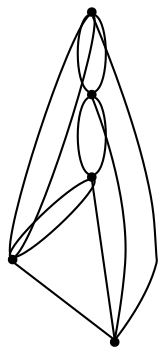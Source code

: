 graph {
  node [shape=point,comment="{\"directed\":false,\"doi\":\"10.1007/978-3-642-00219-9_11\",\"figure\":\"2 (1)\"}"]

  v0 [pos="1089.205787055437,638.6904185901989"]
  v1 [pos="1089.205787055437,972.144964044744"]
  v2 [pos="755.6243917065997,638.6904185901989"]
  v3 [pos="755.6243917065998,972.1449640447441"]
  v4 [pos="922.4150893810183,805.4176913174715"]

  v3 -- v1 [id="-2",pos="755.6243917065998,972.1449640447441 766.7451925233353,966.5887451171874 766.7451925233353,966.5887451171874 766.7451925233353,966.5887451171874 777.8617940503497,961.0284556995738 800.1033320582189,949.91601784446 822.3406707763671,933.2432905717328 844.5780731201171,916.5705632990056 866.8196111279864,894.3375466086646 883.4986808954283,877.6648193359374 900.1777506628702,860.9920920632101 911.2943521898845,849.8796542080964 922.4150893810183,849.8796542080964 933.5358901977538,849.8796542080964 944.6524917247683,860.9920920632101 955.773228915902,872.1086004083805 966.8940297326376,883.225108753551 978.010631259652,894.3375466086646 989.1313684507858,905.4540549538351 1000.2521692675213,916.5705632990056 1011.3687707945357,927.6830011541192 1028.0478405619776,938.7995094992897 1044.7269103294195,949.91601784446 1066.9684483372887,961.0284556995738 1078.085049864303,966.5887451171874 1089.205787055437,972.144964044744 1089.205787055437,972.144964044744 1089.205787055437,972.144964044744"]
  v3 -- v4 [id="-3",pos="755.6243917065998,972.1449640447441 922.4150893810183,805.4176913174715 922.4150893810183,805.4176913174715 922.4150893810183,805.4176913174715"]
  v0 -- v1 [id="-4",pos="1089.205787055437,638.6904185901989 1083.6474544791288,649.8069269353692 1083.6474544791288,649.8069269353692 1083.6474544791288,649.8069269353692 1078.085049864303,660.9193647904829 1066.9684483372887,683.1523814808237 1055.8476475205532,699.825108753551 1044.7269103294195,716.4978360262783 1033.610308802405,727.6102738813919 1022.4895079856694,738.7267822265624 1011.3687707945357,749.8432905717328 1000.2521692675213,760.9557284268465 989.1313684507858,772.0722367720169 978.010631259652,783.1887451171874 966.8940297326376,794.301182972301 966.8940297326376,805.4176913174715 966.8940297326376,816.5341996626419 978.010631259652,827.6466375177556 994.6897010270939,844.3193647904828 1011.3687707945357,860.9920920632101 1033.610308802405,883.225108753551 1050.2893785698468,905.4540549538351 1066.9684483372887,927.6830011541192 1078.085049864303,949.91601784446 1083.6474544791288,961.0284556995738 1089.205787055437,972.144964044744 1089.205787055437,972.144964044744 1089.205787055437,972.144964044744"]
  v1 -- v3 [id="-6",pos="1089.205787055437,972.144964044744 755.6243917065998,972.1449640447441 755.6243917065998,972.1449640447441 755.6243917065998,972.1449640447441"]
  v3 -- v2 [id="-7",pos="755.6243917065998,972.1449640447441 755.6243917065997,638.6904185901989 755.6243917065997,638.6904185901989 755.6243917065997,638.6904185901989"]
  v4 -- v1 [id="-9",pos="922.4150893810183,805.4176913174715 1089.205787055437,972.144964044744 1089.205787055437,972.144964044744 1089.205787055437,972.144964044744"]
  v1 -- v0 [id="-10",pos="1089.205787055437,972.144964044744 1089.205787055437,638.6904185901989 1089.205787055437,638.6904185901989 1089.205787055437,638.6904185901989"]
  v2 -- v3 [id="-11",pos="755.6243917065997,638.6904185901989 761.1827242829079,649.8069269353692 761.1827242829079,649.8069269353692 761.1827242829079,649.8069269353692 766.7451925233353,660.9193647904829 777.8617940503497,683.1523814808237 794.5408638177915,705.3813276811078 811.2199335852334,727.6102738813919 833.4614715931027,749.8432905717328 850.1405413605446,766.5160178444601 866.8196111279864,783.1887451171874 877.9362126550009,794.301182972301 877.9362126550009,805.4176913174715 877.9362126550009,816.5341996626419 866.8196111279864,827.6466375177556 855.6988103112509,838.763145862926 844.5780731201171,849.8796542080964 833.4614715931027,860.9920920632101 822.3406707763671,872.1086004083805 811.2199335852334,883.225108753551 800.1033320582189,894.3375466086646 788.9825312414835,911.0102738813919 777.8617940503497,927.6830011541192 766.7451925233353,949.91601784446 761.1827242829079,961.0284556995738 755.6243917065998,972.1449640447441 755.6243917065998,972.1449640447441 755.6243917065998,972.1449640447441"]
  v2 -- v4 [id="-12",pos="755.6243917065997,638.6904185901989 922.4150893810183,805.4176913174715 922.4150893810183,805.4176913174715 922.4150893810183,805.4176913174715"]
  v2 -- v0 [id="-13",pos="755.6243917065997,638.6904185901989 766.7451925233353,644.2466375177555 766.7451925233353,644.2466375177555 766.7451925233353,644.2466375177555 777.8617940503497,649.8069269353692 800.1033320582189,660.9193647904829 816.7824018256608,672.0358731356533 833.4614715931027,683.1523814808237 844.5780731201171,694.2648193359374 855.6988103112509,705.3813276811078 866.8196111279864,716.4978360262783 877.9362126550009,727.6102738813919 889.0569498461346,738.7267822265624 900.1777506628702,749.8432905717328 911.2943521898845,760.9557284268465 922.4150893810183,760.9557284268465 933.5358901977538,760.9557284268465 944.6524917247683,749.8432905717328 961.3315614922102,733.1705632990056 978.010631259652,716.4978360262783 1000.2521692675213,694.2648193359374 1022.4895079856694,677.5920920632101 1044.7269103294195,660.9193647904829 1066.9684483372887,649.8069269353692 1078.085049864303,644.2466375177555 1089.205787055437,638.6904185901988 1078.085049864303,644.2466375177555 1078.085049864303,644.2466375177555 1089.205787055437,638.6904185901989 1089.205787055437,638.6904185901989 1089.205787055437,638.6904185901989"]
  v4 -- v0 [id="-14",pos="922.4150893810183,805.4176913174715 1089.205787055437,638.6904185901989 1089.205787055437,638.6904185901989 1089.205787055437,638.6904185901989"]
  v0 -- v2 [id="-15",pos="1089.205787055437,638.6904185901989 755.6243917065997,638.6904185901989 755.6243917065997,638.6904185901989 755.6243917065997,638.6904185901989"]
}